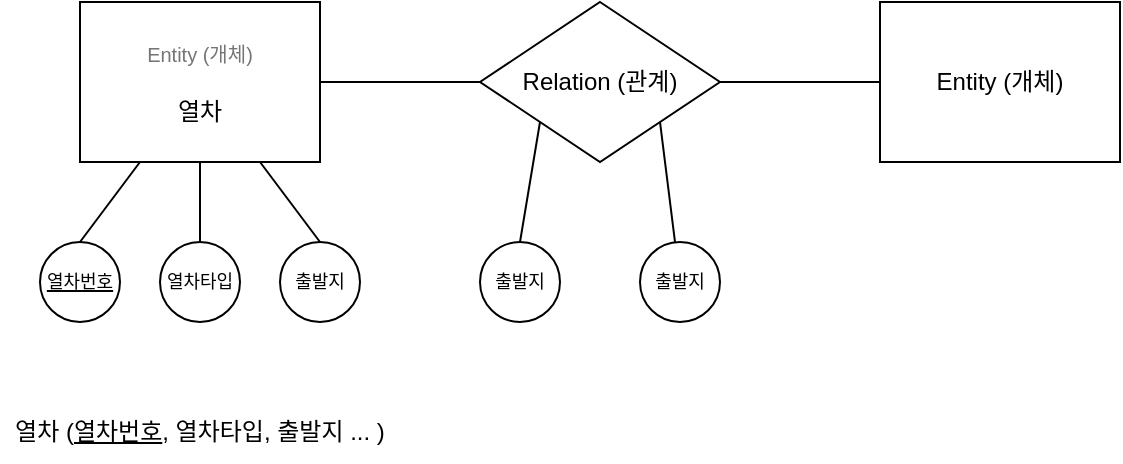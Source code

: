 <mxfile version="21.0.10" type="github">
  <diagram id="R2lEEEUBdFMjLlhIrx00" name="Page-1">
    <mxGraphModel dx="910" dy="476" grid="1" gridSize="10" guides="1" tooltips="1" connect="1" arrows="1" fold="1" page="1" pageScale="1" pageWidth="850" pageHeight="1100" math="0" shadow="0" extFonts="Permanent Marker^https://fonts.googleapis.com/css?family=Permanent+Marker">
      <root>
        <mxCell id="0" />
        <mxCell id="1" parent="0" />
        <mxCell id="FG7JMu9kJa6AfFrnADWv-1" value="&lt;font color=&quot;#757575&quot; style=&quot;font-size: 10px;&quot;&gt;Entity (개체)&lt;/font&gt;&lt;br&gt;&lt;br&gt;열차" style="rounded=0;whiteSpace=wrap;html=1;" vertex="1" parent="1">
          <mxGeometry x="160" y="160" width="120" height="80" as="geometry" />
        </mxCell>
        <mxCell id="FG7JMu9kJa6AfFrnADWv-2" value="Relation (관계)" style="rhombus;whiteSpace=wrap;html=1;" vertex="1" parent="1">
          <mxGeometry x="360" y="160" width="120" height="80" as="geometry" />
        </mxCell>
        <mxCell id="FG7JMu9kJa6AfFrnADWv-3" value="열차번호" style="ellipse;whiteSpace=wrap;html=1;fontSize=9;fontStyle=4" vertex="1" parent="1">
          <mxGeometry x="140" y="280" width="40" height="40" as="geometry" />
        </mxCell>
        <mxCell id="FG7JMu9kJa6AfFrnADWv-4" value="Entity (개체)" style="rounded=0;whiteSpace=wrap;html=1;" vertex="1" parent="1">
          <mxGeometry x="560" y="160" width="120" height="80" as="geometry" />
        </mxCell>
        <mxCell id="FG7JMu9kJa6AfFrnADWv-6" value="" style="endArrow=none;html=1;rounded=0;entryX=0;entryY=0.5;entryDx=0;entryDy=0;exitX=1;exitY=0.5;exitDx=0;exitDy=0;" edge="1" parent="1" source="FG7JMu9kJa6AfFrnADWv-1" target="FG7JMu9kJa6AfFrnADWv-2">
          <mxGeometry width="50" height="50" relative="1" as="geometry">
            <mxPoint x="350" y="340" as="sourcePoint" />
            <mxPoint x="400" y="290" as="targetPoint" />
          </mxGeometry>
        </mxCell>
        <mxCell id="FG7JMu9kJa6AfFrnADWv-8" value="" style="endArrow=none;html=1;rounded=0;entryX=0;entryY=0.5;entryDx=0;entryDy=0;" edge="1" parent="1" source="FG7JMu9kJa6AfFrnADWv-2" target="FG7JMu9kJa6AfFrnADWv-4">
          <mxGeometry width="50" height="50" relative="1" as="geometry">
            <mxPoint x="350" y="340" as="sourcePoint" />
            <mxPoint x="400" y="290" as="targetPoint" />
          </mxGeometry>
        </mxCell>
        <mxCell id="FG7JMu9kJa6AfFrnADWv-9" value="열차타입" style="ellipse;whiteSpace=wrap;html=1;fontSize=9;" vertex="1" parent="1">
          <mxGeometry x="200" y="280" width="40" height="40" as="geometry" />
        </mxCell>
        <mxCell id="FG7JMu9kJa6AfFrnADWv-10" value="출발지" style="ellipse;whiteSpace=wrap;html=1;fontSize=9;" vertex="1" parent="1">
          <mxGeometry x="260" y="280" width="40" height="40" as="geometry" />
        </mxCell>
        <mxCell id="FG7JMu9kJa6AfFrnADWv-11" value="" style="endArrow=none;html=1;rounded=0;entryX=0.25;entryY=1;entryDx=0;entryDy=0;exitX=0.5;exitY=0;exitDx=0;exitDy=0;" edge="1" parent="1" source="FG7JMu9kJa6AfFrnADWv-3" target="FG7JMu9kJa6AfFrnADWv-1">
          <mxGeometry width="50" height="50" relative="1" as="geometry">
            <mxPoint x="350" y="340" as="sourcePoint" />
            <mxPoint x="400" y="290" as="targetPoint" />
          </mxGeometry>
        </mxCell>
        <mxCell id="FG7JMu9kJa6AfFrnADWv-12" value="" style="endArrow=none;html=1;rounded=0;entryX=0.5;entryY=1;entryDx=0;entryDy=0;exitX=0.5;exitY=0;exitDx=0;exitDy=0;" edge="1" parent="1" source="FG7JMu9kJa6AfFrnADWv-9" target="FG7JMu9kJa6AfFrnADWv-1">
          <mxGeometry width="50" height="50" relative="1" as="geometry">
            <mxPoint x="350" y="340" as="sourcePoint" />
            <mxPoint x="400" y="290" as="targetPoint" />
          </mxGeometry>
        </mxCell>
        <mxCell id="FG7JMu9kJa6AfFrnADWv-13" value="" style="endArrow=none;html=1;rounded=0;entryX=0.75;entryY=1;entryDx=0;entryDy=0;exitX=0.5;exitY=0;exitDx=0;exitDy=0;" edge="1" parent="1" source="FG7JMu9kJa6AfFrnADWv-10" target="FG7JMu9kJa6AfFrnADWv-1">
          <mxGeometry width="50" height="50" relative="1" as="geometry">
            <mxPoint x="350" y="340" as="sourcePoint" />
            <mxPoint x="400" y="290" as="targetPoint" />
          </mxGeometry>
        </mxCell>
        <mxCell id="FG7JMu9kJa6AfFrnADWv-14" value="출발지" style="ellipse;whiteSpace=wrap;html=1;fontSize=9;" vertex="1" parent="1">
          <mxGeometry x="360" y="280" width="40" height="40" as="geometry" />
        </mxCell>
        <mxCell id="FG7JMu9kJa6AfFrnADWv-15" value="출발지" style="ellipse;whiteSpace=wrap;html=1;fontSize=9;" vertex="1" parent="1">
          <mxGeometry x="440" y="280" width="40" height="40" as="geometry" />
        </mxCell>
        <mxCell id="FG7JMu9kJa6AfFrnADWv-17" value="" style="endArrow=none;html=1;rounded=0;entryX=0;entryY=1;entryDx=0;entryDy=0;exitX=0.5;exitY=0;exitDx=0;exitDy=0;" edge="1" parent="1" source="FG7JMu9kJa6AfFrnADWv-14" target="FG7JMu9kJa6AfFrnADWv-2">
          <mxGeometry width="50" height="50" relative="1" as="geometry">
            <mxPoint x="340" y="350" as="sourcePoint" />
            <mxPoint x="390" y="300" as="targetPoint" />
          </mxGeometry>
        </mxCell>
        <mxCell id="FG7JMu9kJa6AfFrnADWv-18" value="" style="endArrow=none;html=1;rounded=0;entryX=1;entryY=1;entryDx=0;entryDy=0;" edge="1" parent="1" source="FG7JMu9kJa6AfFrnADWv-15" target="FG7JMu9kJa6AfFrnADWv-2">
          <mxGeometry width="50" height="50" relative="1" as="geometry">
            <mxPoint x="340" y="350" as="sourcePoint" />
            <mxPoint x="390" y="300" as="targetPoint" />
          </mxGeometry>
        </mxCell>
        <mxCell id="FG7JMu9kJa6AfFrnADWv-19" value="열차 (&lt;u&gt;열차번호&lt;/u&gt;, 열차타입, 출발지 ... )" style="text;html=1;strokeColor=none;fillColor=none;align=center;verticalAlign=middle;whiteSpace=wrap;rounded=0;" vertex="1" parent="1">
          <mxGeometry x="120" y="360" width="200" height="30" as="geometry" />
        </mxCell>
      </root>
    </mxGraphModel>
  </diagram>
</mxfile>
